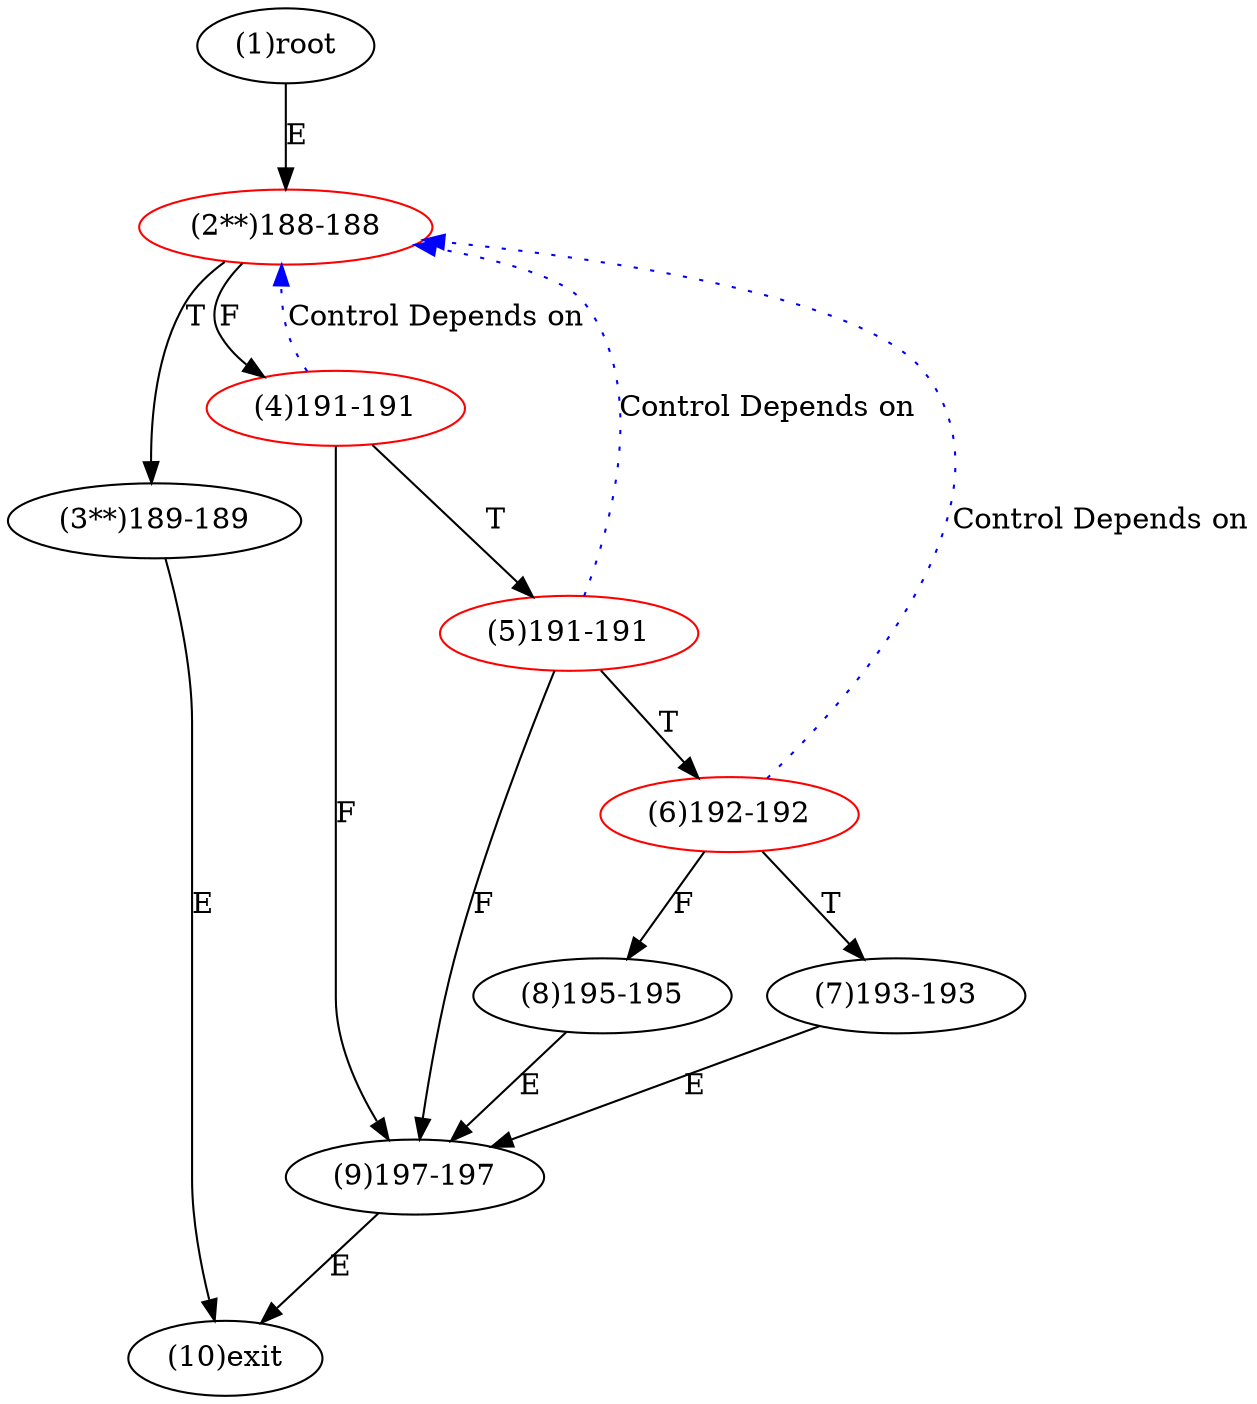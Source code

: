 digraph "" { 
1[ label="(1)root"];
2[ label="(2**)188-188",color=red];
3[ label="(3**)189-189"];
4[ label="(4)191-191",color=red];
5[ label="(5)191-191",color=red];
6[ label="(6)192-192",color=red];
7[ label="(7)193-193"];
8[ label="(8)195-195"];
9[ label="(9)197-197"];
10[ label="(10)exit"];
1->2[ label="E"];
2->4[ label="F"];
2->3[ label="T"];
3->10[ label="E"];
4->9[ label="F"];
4->5[ label="T"];
5->9[ label="F"];
5->6[ label="T"];
6->8[ label="F"];
6->7[ label="T"];
7->9[ label="E"];
8->9[ label="E"];
9->10[ label="E"];
4->2[ color="blue" label="Control Depends on" style = dotted ];
5->2[ color="blue" label="Control Depends on" style = dotted ];
6->2[ color="blue" label="Control Depends on" style = dotted ];
}